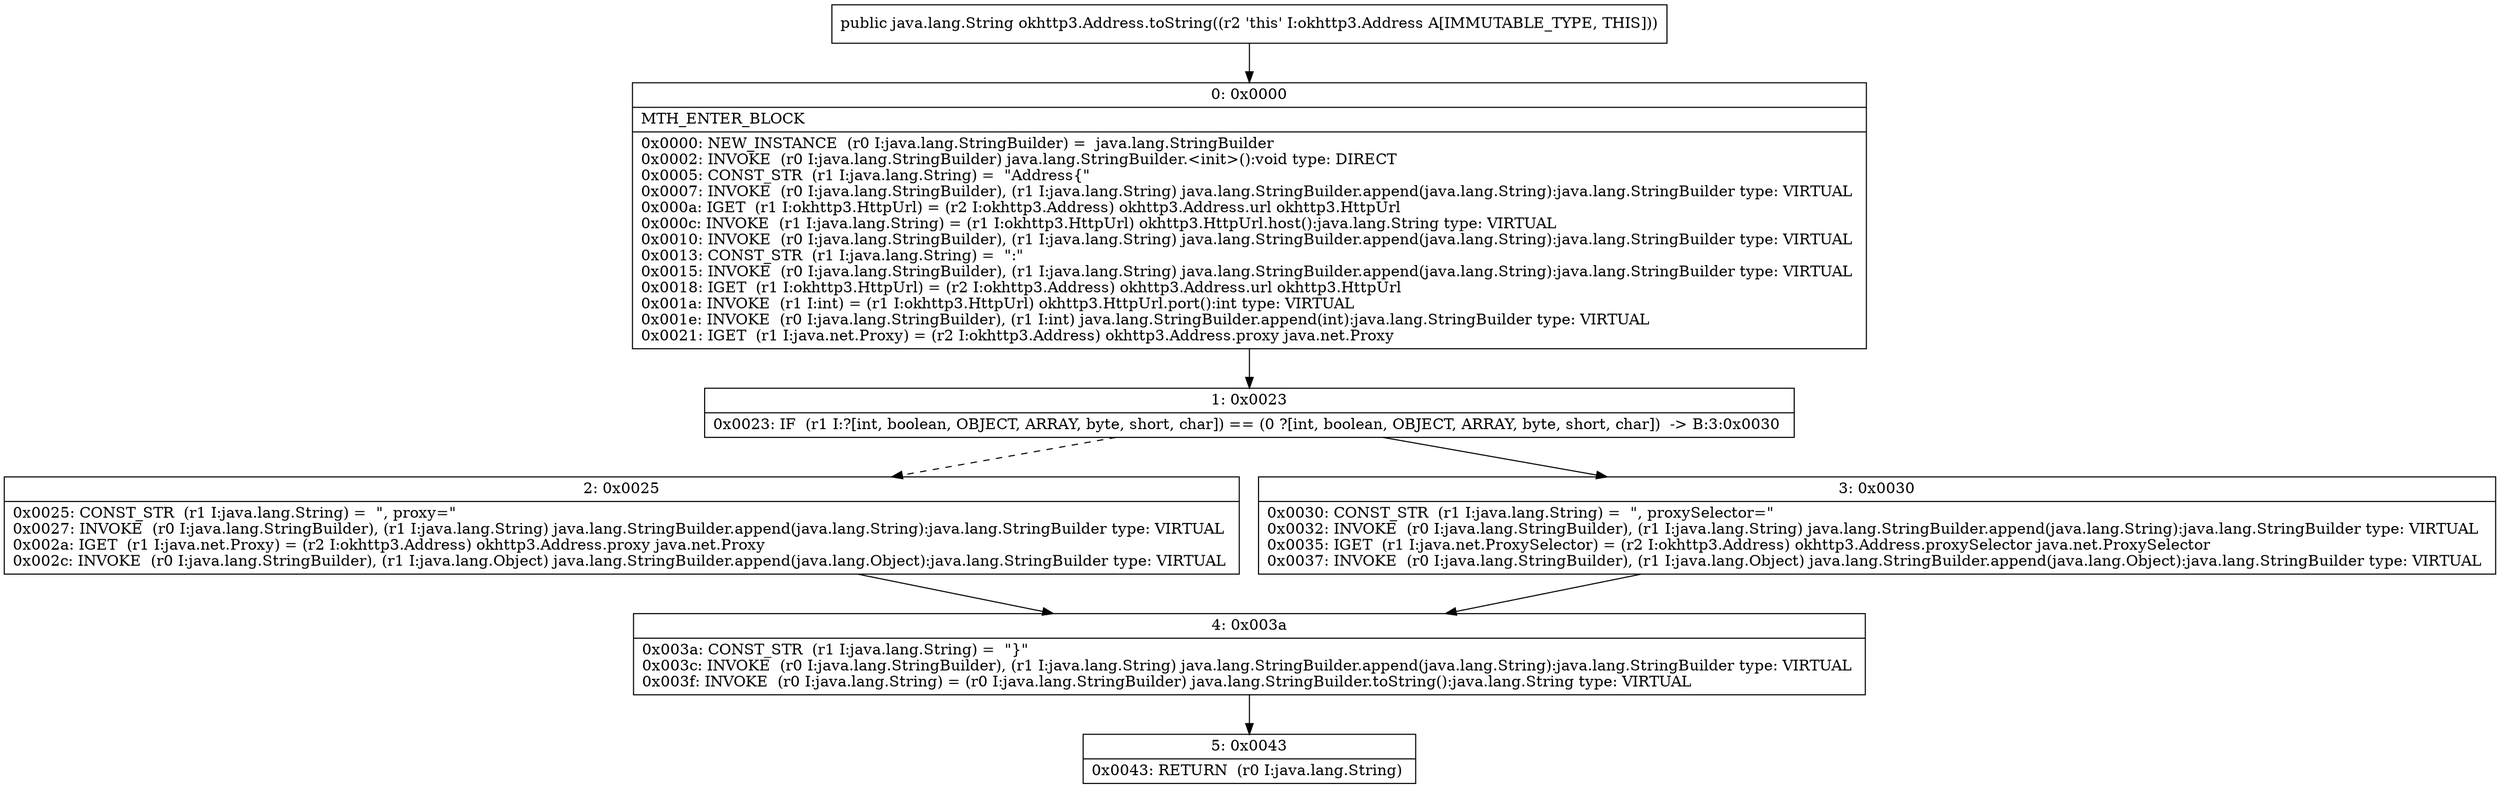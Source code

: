 digraph "CFG forokhttp3.Address.toString()Ljava\/lang\/String;" {
Node_0 [shape=record,label="{0\:\ 0x0000|MTH_ENTER_BLOCK\l|0x0000: NEW_INSTANCE  (r0 I:java.lang.StringBuilder) =  java.lang.StringBuilder \l0x0002: INVOKE  (r0 I:java.lang.StringBuilder) java.lang.StringBuilder.\<init\>():void type: DIRECT \l0x0005: CONST_STR  (r1 I:java.lang.String) =  \"Address\{\" \l0x0007: INVOKE  (r0 I:java.lang.StringBuilder), (r1 I:java.lang.String) java.lang.StringBuilder.append(java.lang.String):java.lang.StringBuilder type: VIRTUAL \l0x000a: IGET  (r1 I:okhttp3.HttpUrl) = (r2 I:okhttp3.Address) okhttp3.Address.url okhttp3.HttpUrl \l0x000c: INVOKE  (r1 I:java.lang.String) = (r1 I:okhttp3.HttpUrl) okhttp3.HttpUrl.host():java.lang.String type: VIRTUAL \l0x0010: INVOKE  (r0 I:java.lang.StringBuilder), (r1 I:java.lang.String) java.lang.StringBuilder.append(java.lang.String):java.lang.StringBuilder type: VIRTUAL \l0x0013: CONST_STR  (r1 I:java.lang.String) =  \":\" \l0x0015: INVOKE  (r0 I:java.lang.StringBuilder), (r1 I:java.lang.String) java.lang.StringBuilder.append(java.lang.String):java.lang.StringBuilder type: VIRTUAL \l0x0018: IGET  (r1 I:okhttp3.HttpUrl) = (r2 I:okhttp3.Address) okhttp3.Address.url okhttp3.HttpUrl \l0x001a: INVOKE  (r1 I:int) = (r1 I:okhttp3.HttpUrl) okhttp3.HttpUrl.port():int type: VIRTUAL \l0x001e: INVOKE  (r0 I:java.lang.StringBuilder), (r1 I:int) java.lang.StringBuilder.append(int):java.lang.StringBuilder type: VIRTUAL \l0x0021: IGET  (r1 I:java.net.Proxy) = (r2 I:okhttp3.Address) okhttp3.Address.proxy java.net.Proxy \l}"];
Node_1 [shape=record,label="{1\:\ 0x0023|0x0023: IF  (r1 I:?[int, boolean, OBJECT, ARRAY, byte, short, char]) == (0 ?[int, boolean, OBJECT, ARRAY, byte, short, char])  \-\> B:3:0x0030 \l}"];
Node_2 [shape=record,label="{2\:\ 0x0025|0x0025: CONST_STR  (r1 I:java.lang.String) =  \", proxy=\" \l0x0027: INVOKE  (r0 I:java.lang.StringBuilder), (r1 I:java.lang.String) java.lang.StringBuilder.append(java.lang.String):java.lang.StringBuilder type: VIRTUAL \l0x002a: IGET  (r1 I:java.net.Proxy) = (r2 I:okhttp3.Address) okhttp3.Address.proxy java.net.Proxy \l0x002c: INVOKE  (r0 I:java.lang.StringBuilder), (r1 I:java.lang.Object) java.lang.StringBuilder.append(java.lang.Object):java.lang.StringBuilder type: VIRTUAL \l}"];
Node_3 [shape=record,label="{3\:\ 0x0030|0x0030: CONST_STR  (r1 I:java.lang.String) =  \", proxySelector=\" \l0x0032: INVOKE  (r0 I:java.lang.StringBuilder), (r1 I:java.lang.String) java.lang.StringBuilder.append(java.lang.String):java.lang.StringBuilder type: VIRTUAL \l0x0035: IGET  (r1 I:java.net.ProxySelector) = (r2 I:okhttp3.Address) okhttp3.Address.proxySelector java.net.ProxySelector \l0x0037: INVOKE  (r0 I:java.lang.StringBuilder), (r1 I:java.lang.Object) java.lang.StringBuilder.append(java.lang.Object):java.lang.StringBuilder type: VIRTUAL \l}"];
Node_4 [shape=record,label="{4\:\ 0x003a|0x003a: CONST_STR  (r1 I:java.lang.String) =  \"\}\" \l0x003c: INVOKE  (r0 I:java.lang.StringBuilder), (r1 I:java.lang.String) java.lang.StringBuilder.append(java.lang.String):java.lang.StringBuilder type: VIRTUAL \l0x003f: INVOKE  (r0 I:java.lang.String) = (r0 I:java.lang.StringBuilder) java.lang.StringBuilder.toString():java.lang.String type: VIRTUAL \l}"];
Node_5 [shape=record,label="{5\:\ 0x0043|0x0043: RETURN  (r0 I:java.lang.String) \l}"];
MethodNode[shape=record,label="{public java.lang.String okhttp3.Address.toString((r2 'this' I:okhttp3.Address A[IMMUTABLE_TYPE, THIS])) }"];
MethodNode -> Node_0;
Node_0 -> Node_1;
Node_1 -> Node_2[style=dashed];
Node_1 -> Node_3;
Node_2 -> Node_4;
Node_3 -> Node_4;
Node_4 -> Node_5;
}

